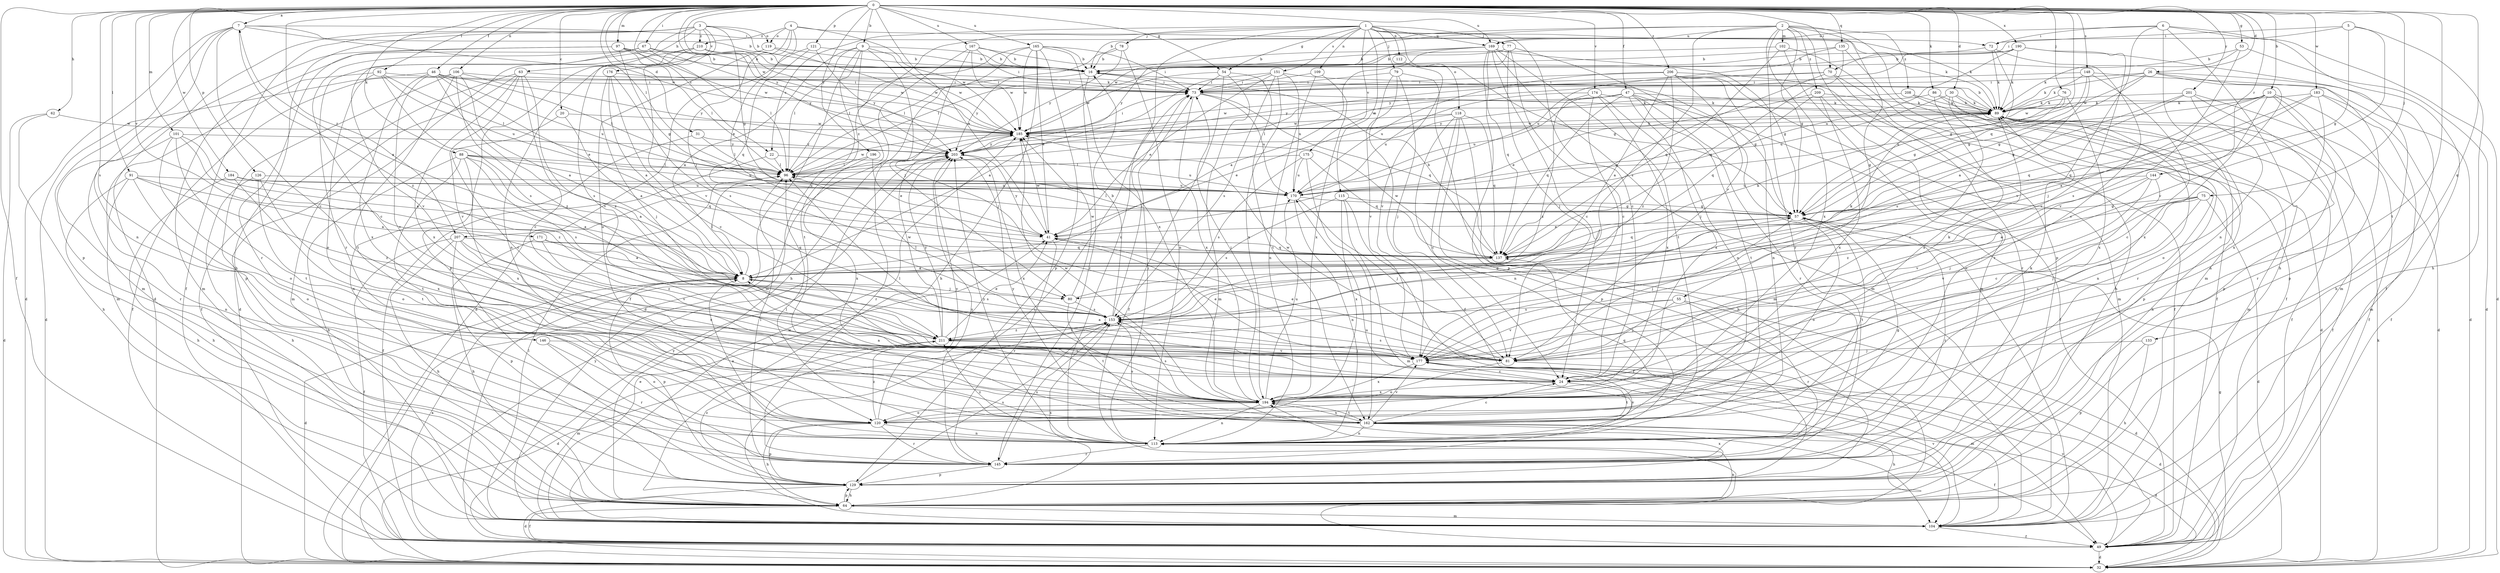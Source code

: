strict digraph  {
0;
1;
2;
3;
4;
5;
6;
7;
8;
9;
10;
16;
20;
22;
24;
26;
30;
31;
32;
41;
46;
47;
49;
53;
54;
55;
57;
62;
63;
64;
67;
70;
72;
73;
75;
76;
77;
78;
79;
80;
81;
86;
88;
89;
91;
92;
96;
97;
101;
102;
104;
106;
109;
112;
113;
115;
118;
119;
120;
121;
126;
129;
133;
135;
137;
144;
145;
146;
148;
151;
153;
162;
165;
167;
169;
170;
171;
174;
175;
176;
177;
183;
184;
185;
190;
194;
196;
201;
203;
206;
207;
208;
209;
210;
211;
0 -> 7  [label=a];
0 -> 9  [label=b];
0 -> 10  [label=b];
0 -> 20  [label=c];
0 -> 22  [label=c];
0 -> 26  [label=d];
0 -> 30  [label=d];
0 -> 31  [label=d];
0 -> 41  [label=e];
0 -> 46  [label=f];
0 -> 47  [label=f];
0 -> 49  [label=f];
0 -> 53  [label=g];
0 -> 54  [label=g];
0 -> 62  [label=h];
0 -> 67  [label=i];
0 -> 70  [label=i];
0 -> 75  [label=j];
0 -> 76  [label=j];
0 -> 86  [label=k];
0 -> 88  [label=k];
0 -> 91  [label=l];
0 -> 92  [label=l];
0 -> 96  [label=l];
0 -> 97  [label=m];
0 -> 101  [label=m];
0 -> 106  [label=n];
0 -> 121  [label=p];
0 -> 126  [label=p];
0 -> 133  [label=q];
0 -> 135  [label=q];
0 -> 137  [label=q];
0 -> 144  [label=r];
0 -> 146  [label=s];
0 -> 148  [label=s];
0 -> 162  [label=t];
0 -> 165  [label=u];
0 -> 167  [label=u];
0 -> 169  [label=u];
0 -> 171  [label=v];
0 -> 174  [label=v];
0 -> 183  [label=w];
0 -> 184  [label=w];
0 -> 185  [label=w];
0 -> 190  [label=x];
0 -> 196  [label=y];
0 -> 201  [label=y];
0 -> 203  [label=y];
0 -> 206  [label=z];
0 -> 207  [label=z];
1 -> 22  [label=c];
1 -> 24  [label=c];
1 -> 54  [label=g];
1 -> 77  [label=j];
1 -> 78  [label=j];
1 -> 79  [label=j];
1 -> 89  [label=k];
1 -> 109  [label=n];
1 -> 112  [label=n];
1 -> 113  [label=n];
1 -> 115  [label=o];
1 -> 118  [label=o];
1 -> 151  [label=s];
1 -> 169  [label=u];
1 -> 175  [label=v];
1 -> 207  [label=z];
2 -> 16  [label=b];
2 -> 55  [label=g];
2 -> 57  [label=g];
2 -> 102  [label=m];
2 -> 104  [label=m];
2 -> 129  [label=p];
2 -> 145  [label=r];
2 -> 153  [label=s];
2 -> 169  [label=u];
2 -> 185  [label=w];
2 -> 194  [label=x];
2 -> 208  [label=z];
2 -> 209  [label=z];
3 -> 16  [label=b];
3 -> 32  [label=d];
3 -> 49  [label=f];
3 -> 57  [label=g];
3 -> 63  [label=h];
3 -> 64  [label=h];
3 -> 119  [label=o];
3 -> 145  [label=r];
3 -> 176  [label=v];
3 -> 177  [label=v];
3 -> 210  [label=z];
4 -> 41  [label=e];
4 -> 80  [label=j];
4 -> 89  [label=k];
4 -> 119  [label=o];
4 -> 120  [label=o];
4 -> 185  [label=w];
4 -> 210  [label=z];
5 -> 57  [label=g];
5 -> 64  [label=h];
5 -> 70  [label=i];
5 -> 72  [label=i];
5 -> 177  [label=v];
6 -> 32  [label=d];
6 -> 49  [label=f];
6 -> 64  [label=h];
6 -> 72  [label=i];
6 -> 113  [label=n];
6 -> 169  [label=u];
6 -> 177  [label=v];
7 -> 16  [label=b];
7 -> 24  [label=c];
7 -> 32  [label=d];
7 -> 72  [label=i];
7 -> 113  [label=n];
7 -> 129  [label=p];
7 -> 185  [label=w];
7 -> 211  [label=z];
8 -> 7  [label=a];
8 -> 32  [label=d];
8 -> 80  [label=j];
8 -> 96  [label=l];
8 -> 129  [label=p];
8 -> 153  [label=s];
9 -> 8  [label=a];
9 -> 16  [label=b];
9 -> 49  [label=f];
9 -> 80  [label=j];
9 -> 96  [label=l];
9 -> 104  [label=m];
9 -> 162  [label=t];
9 -> 185  [label=w];
10 -> 24  [label=c];
10 -> 32  [label=d];
10 -> 80  [label=j];
10 -> 89  [label=k];
10 -> 113  [label=n];
10 -> 137  [label=q];
10 -> 145  [label=r];
10 -> 170  [label=u];
16 -> 73  [label=i];
16 -> 145  [label=r];
16 -> 203  [label=y];
20 -> 8  [label=a];
20 -> 24  [label=c];
20 -> 185  [label=w];
22 -> 49  [label=f];
22 -> 96  [label=l];
22 -> 170  [label=u];
24 -> 96  [label=l];
24 -> 162  [label=t];
24 -> 194  [label=x];
26 -> 57  [label=g];
26 -> 64  [label=h];
26 -> 73  [label=i];
26 -> 89  [label=k];
26 -> 129  [label=p];
26 -> 153  [label=s];
26 -> 185  [label=w];
30 -> 24  [label=c];
30 -> 49  [label=f];
30 -> 89  [label=k];
30 -> 145  [label=r];
30 -> 170  [label=u];
31 -> 96  [label=l];
31 -> 113  [label=n];
31 -> 203  [label=y];
32 -> 57  [label=g];
32 -> 89  [label=k];
32 -> 203  [label=y];
41 -> 137  [label=q];
41 -> 145  [label=r];
41 -> 185  [label=w];
41 -> 203  [label=y];
46 -> 24  [label=c];
46 -> 32  [label=d];
46 -> 41  [label=e];
46 -> 73  [label=i];
46 -> 96  [label=l];
46 -> 153  [label=s];
46 -> 170  [label=u];
46 -> 194  [label=x];
47 -> 49  [label=f];
47 -> 89  [label=k];
47 -> 96  [label=l];
47 -> 137  [label=q];
47 -> 145  [label=r];
47 -> 162  [label=t];
47 -> 170  [label=u];
47 -> 185  [label=w];
47 -> 194  [label=x];
49 -> 8  [label=a];
49 -> 32  [label=d];
49 -> 177  [label=v];
49 -> 203  [label=y];
53 -> 16  [label=b];
53 -> 32  [label=d];
53 -> 89  [label=k];
53 -> 177  [label=v];
54 -> 49  [label=f];
54 -> 73  [label=i];
54 -> 104  [label=m];
54 -> 162  [label=t];
54 -> 185  [label=w];
55 -> 32  [label=d];
55 -> 81  [label=j];
55 -> 145  [label=r];
55 -> 153  [label=s];
55 -> 177  [label=v];
57 -> 41  [label=e];
57 -> 81  [label=j];
57 -> 96  [label=l];
57 -> 120  [label=o];
57 -> 137  [label=q];
57 -> 145  [label=r];
57 -> 162  [label=t];
62 -> 32  [label=d];
62 -> 64  [label=h];
62 -> 185  [label=w];
63 -> 24  [label=c];
63 -> 49  [label=f];
63 -> 73  [label=i];
63 -> 104  [label=m];
63 -> 177  [label=v];
63 -> 194  [label=x];
63 -> 211  [label=z];
64 -> 49  [label=f];
64 -> 104  [label=m];
64 -> 113  [label=n];
64 -> 129  [label=p];
64 -> 153  [label=s];
67 -> 16  [label=b];
67 -> 24  [label=c];
67 -> 96  [label=l];
67 -> 104  [label=m];
67 -> 177  [label=v];
67 -> 203  [label=y];
70 -> 64  [label=h];
70 -> 73  [label=i];
70 -> 137  [label=q];
70 -> 145  [label=r];
70 -> 203  [label=y];
72 -> 16  [label=b];
72 -> 24  [label=c];
72 -> 57  [label=g];
72 -> 89  [label=k];
73 -> 89  [label=k];
73 -> 137  [label=q];
73 -> 170  [label=u];
73 -> 194  [label=x];
75 -> 8  [label=a];
75 -> 24  [label=c];
75 -> 32  [label=d];
75 -> 57  [label=g];
75 -> 81  [label=j];
75 -> 177  [label=v];
76 -> 57  [label=g];
76 -> 89  [label=k];
76 -> 185  [label=w];
76 -> 194  [label=x];
77 -> 16  [label=b];
77 -> 24  [label=c];
77 -> 81  [label=j];
77 -> 96  [label=l];
77 -> 104  [label=m];
78 -> 16  [label=b];
78 -> 96  [label=l];
78 -> 113  [label=n];
78 -> 203  [label=y];
79 -> 49  [label=f];
79 -> 73  [label=i];
79 -> 81  [label=j];
79 -> 104  [label=m];
79 -> 177  [label=v];
80 -> 89  [label=k];
80 -> 153  [label=s];
80 -> 162  [label=t];
80 -> 185  [label=w];
81 -> 8  [label=a];
81 -> 32  [label=d];
81 -> 41  [label=e];
81 -> 89  [label=k];
81 -> 120  [label=o];
81 -> 153  [label=s];
81 -> 185  [label=w];
86 -> 89  [label=k];
86 -> 104  [label=m];
86 -> 185  [label=w];
86 -> 194  [label=x];
88 -> 8  [label=a];
88 -> 64  [label=h];
88 -> 96  [label=l];
88 -> 137  [label=q];
88 -> 153  [label=s];
88 -> 162  [label=t];
88 -> 170  [label=u];
88 -> 194  [label=x];
89 -> 16  [label=b];
89 -> 49  [label=f];
89 -> 64  [label=h];
89 -> 113  [label=n];
89 -> 129  [label=p];
89 -> 185  [label=w];
91 -> 8  [label=a];
91 -> 64  [label=h];
91 -> 113  [label=n];
91 -> 120  [label=o];
91 -> 170  [label=u];
91 -> 211  [label=z];
92 -> 73  [label=i];
92 -> 96  [label=l];
92 -> 104  [label=m];
92 -> 120  [label=o];
92 -> 153  [label=s];
92 -> 170  [label=u];
96 -> 170  [label=u];
96 -> 185  [label=w];
97 -> 16  [label=b];
97 -> 57  [label=g];
97 -> 89  [label=k];
97 -> 96  [label=l];
97 -> 104  [label=m];
97 -> 145  [label=r];
97 -> 185  [label=w];
101 -> 8  [label=a];
101 -> 120  [label=o];
101 -> 145  [label=r];
101 -> 162  [label=t];
101 -> 203  [label=y];
101 -> 211  [label=z];
102 -> 16  [label=b];
102 -> 49  [label=f];
102 -> 137  [label=q];
102 -> 145  [label=r];
104 -> 41  [label=e];
104 -> 49  [label=f];
104 -> 73  [label=i];
104 -> 96  [label=l];
104 -> 177  [label=v];
104 -> 185  [label=w];
106 -> 8  [label=a];
106 -> 49  [label=f];
106 -> 73  [label=i];
106 -> 129  [label=p];
106 -> 162  [label=t];
106 -> 203  [label=y];
106 -> 211  [label=z];
109 -> 73  [label=i];
109 -> 113  [label=n];
109 -> 194  [label=x];
112 -> 177  [label=v];
113 -> 8  [label=a];
113 -> 57  [label=g];
113 -> 73  [label=i];
113 -> 96  [label=l];
113 -> 145  [label=r];
113 -> 177  [label=v];
113 -> 203  [label=y];
113 -> 211  [label=z];
115 -> 49  [label=f];
115 -> 57  [label=g];
115 -> 104  [label=m];
115 -> 153  [label=s];
115 -> 194  [label=x];
118 -> 24  [label=c];
118 -> 41  [label=e];
118 -> 64  [label=h];
118 -> 113  [label=n];
118 -> 129  [label=p];
118 -> 137  [label=q];
118 -> 185  [label=w];
119 -> 16  [label=b];
119 -> 113  [label=n];
119 -> 185  [label=w];
120 -> 64  [label=h];
120 -> 89  [label=k];
120 -> 113  [label=n];
120 -> 129  [label=p];
120 -> 145  [label=r];
120 -> 203  [label=y];
120 -> 211  [label=z];
121 -> 16  [label=b];
121 -> 32  [label=d];
121 -> 137  [label=q];
121 -> 203  [label=y];
126 -> 64  [label=h];
126 -> 120  [label=o];
126 -> 170  [label=u];
126 -> 194  [label=x];
129 -> 32  [label=d];
129 -> 64  [label=h];
129 -> 153  [label=s];
129 -> 194  [label=x];
129 -> 211  [label=z];
133 -> 64  [label=h];
133 -> 81  [label=j];
133 -> 129  [label=p];
135 -> 16  [label=b];
135 -> 49  [label=f];
135 -> 137  [label=q];
135 -> 170  [label=u];
137 -> 8  [label=a];
137 -> 16  [label=b];
137 -> 89  [label=k];
137 -> 185  [label=w];
144 -> 24  [label=c];
144 -> 81  [label=j];
144 -> 170  [label=u];
144 -> 177  [label=v];
144 -> 211  [label=z];
145 -> 96  [label=l];
145 -> 129  [label=p];
145 -> 153  [label=s];
145 -> 170  [label=u];
145 -> 203  [label=y];
146 -> 120  [label=o];
146 -> 145  [label=r];
146 -> 177  [label=v];
148 -> 8  [label=a];
148 -> 32  [label=d];
148 -> 57  [label=g];
148 -> 73  [label=i];
148 -> 89  [label=k];
148 -> 194  [label=x];
151 -> 8  [label=a];
151 -> 41  [label=e];
151 -> 57  [label=g];
151 -> 73  [label=i];
151 -> 153  [label=s];
151 -> 170  [label=u];
151 -> 194  [label=x];
153 -> 16  [label=b];
153 -> 32  [label=d];
153 -> 57  [label=g];
153 -> 73  [label=i];
153 -> 96  [label=l];
153 -> 211  [label=z];
162 -> 24  [label=c];
162 -> 32  [label=d];
162 -> 49  [label=f];
162 -> 64  [label=h];
162 -> 113  [label=n];
162 -> 137  [label=q];
162 -> 153  [label=s];
162 -> 177  [label=v];
162 -> 194  [label=x];
162 -> 203  [label=y];
165 -> 16  [label=b];
165 -> 32  [label=d];
165 -> 41  [label=e];
165 -> 64  [label=h];
165 -> 73  [label=i];
165 -> 96  [label=l];
165 -> 129  [label=p];
165 -> 185  [label=w];
165 -> 194  [label=x];
167 -> 16  [label=b];
167 -> 57  [label=g];
167 -> 64  [label=h];
167 -> 73  [label=i];
167 -> 81  [label=j];
167 -> 185  [label=w];
169 -> 8  [label=a];
169 -> 16  [label=b];
169 -> 24  [label=c];
169 -> 57  [label=g];
169 -> 104  [label=m];
169 -> 129  [label=p];
169 -> 137  [label=q];
169 -> 162  [label=t];
169 -> 203  [label=y];
170 -> 57  [label=g];
170 -> 81  [label=j];
170 -> 113  [label=n];
171 -> 8  [label=a];
171 -> 64  [label=h];
171 -> 137  [label=q];
171 -> 211  [label=z];
174 -> 89  [label=k];
174 -> 120  [label=o];
174 -> 170  [label=u];
174 -> 177  [label=v];
174 -> 194  [label=x];
174 -> 211  [label=z];
175 -> 96  [label=l];
175 -> 137  [label=q];
175 -> 153  [label=s];
175 -> 162  [label=t];
175 -> 170  [label=u];
176 -> 8  [label=a];
176 -> 24  [label=c];
176 -> 73  [label=i];
176 -> 81  [label=j];
176 -> 153  [label=s];
177 -> 24  [label=c];
177 -> 41  [label=e];
177 -> 104  [label=m];
177 -> 194  [label=x];
183 -> 8  [label=a];
183 -> 49  [label=f];
183 -> 89  [label=k];
183 -> 104  [label=m];
183 -> 137  [label=q];
183 -> 194  [label=x];
184 -> 8  [label=a];
184 -> 64  [label=h];
184 -> 162  [label=t];
184 -> 170  [label=u];
185 -> 73  [label=i];
185 -> 89  [label=k];
185 -> 145  [label=r];
185 -> 203  [label=y];
190 -> 16  [label=b];
190 -> 89  [label=k];
190 -> 104  [label=m];
190 -> 170  [label=u];
190 -> 177  [label=v];
190 -> 203  [label=y];
194 -> 8  [label=a];
194 -> 73  [label=i];
194 -> 113  [label=n];
194 -> 120  [label=o];
194 -> 153  [label=s];
194 -> 162  [label=t];
194 -> 170  [label=u];
194 -> 185  [label=w];
196 -> 41  [label=e];
196 -> 96  [label=l];
196 -> 194  [label=x];
201 -> 49  [label=f];
201 -> 57  [label=g];
201 -> 89  [label=k];
201 -> 120  [label=o];
201 -> 129  [label=p];
201 -> 153  [label=s];
203 -> 96  [label=l];
203 -> 194  [label=x];
206 -> 8  [label=a];
206 -> 49  [label=f];
206 -> 73  [label=i];
206 -> 81  [label=j];
206 -> 104  [label=m];
206 -> 113  [label=n];
206 -> 170  [label=u];
206 -> 211  [label=z];
207 -> 49  [label=f];
207 -> 64  [label=h];
207 -> 129  [label=p];
207 -> 137  [label=q];
207 -> 177  [label=v];
207 -> 194  [label=x];
208 -> 32  [label=d];
208 -> 89  [label=k];
208 -> 203  [label=y];
209 -> 41  [label=e];
209 -> 89  [label=k];
209 -> 113  [label=n];
209 -> 137  [label=q];
209 -> 194  [label=x];
210 -> 16  [label=b];
210 -> 32  [label=d];
210 -> 129  [label=p];
210 -> 177  [label=v];
210 -> 185  [label=w];
211 -> 41  [label=e];
211 -> 81  [label=j];
211 -> 104  [label=m];
211 -> 153  [label=s];
211 -> 177  [label=v];
211 -> 185  [label=w];
211 -> 203  [label=y];
}
